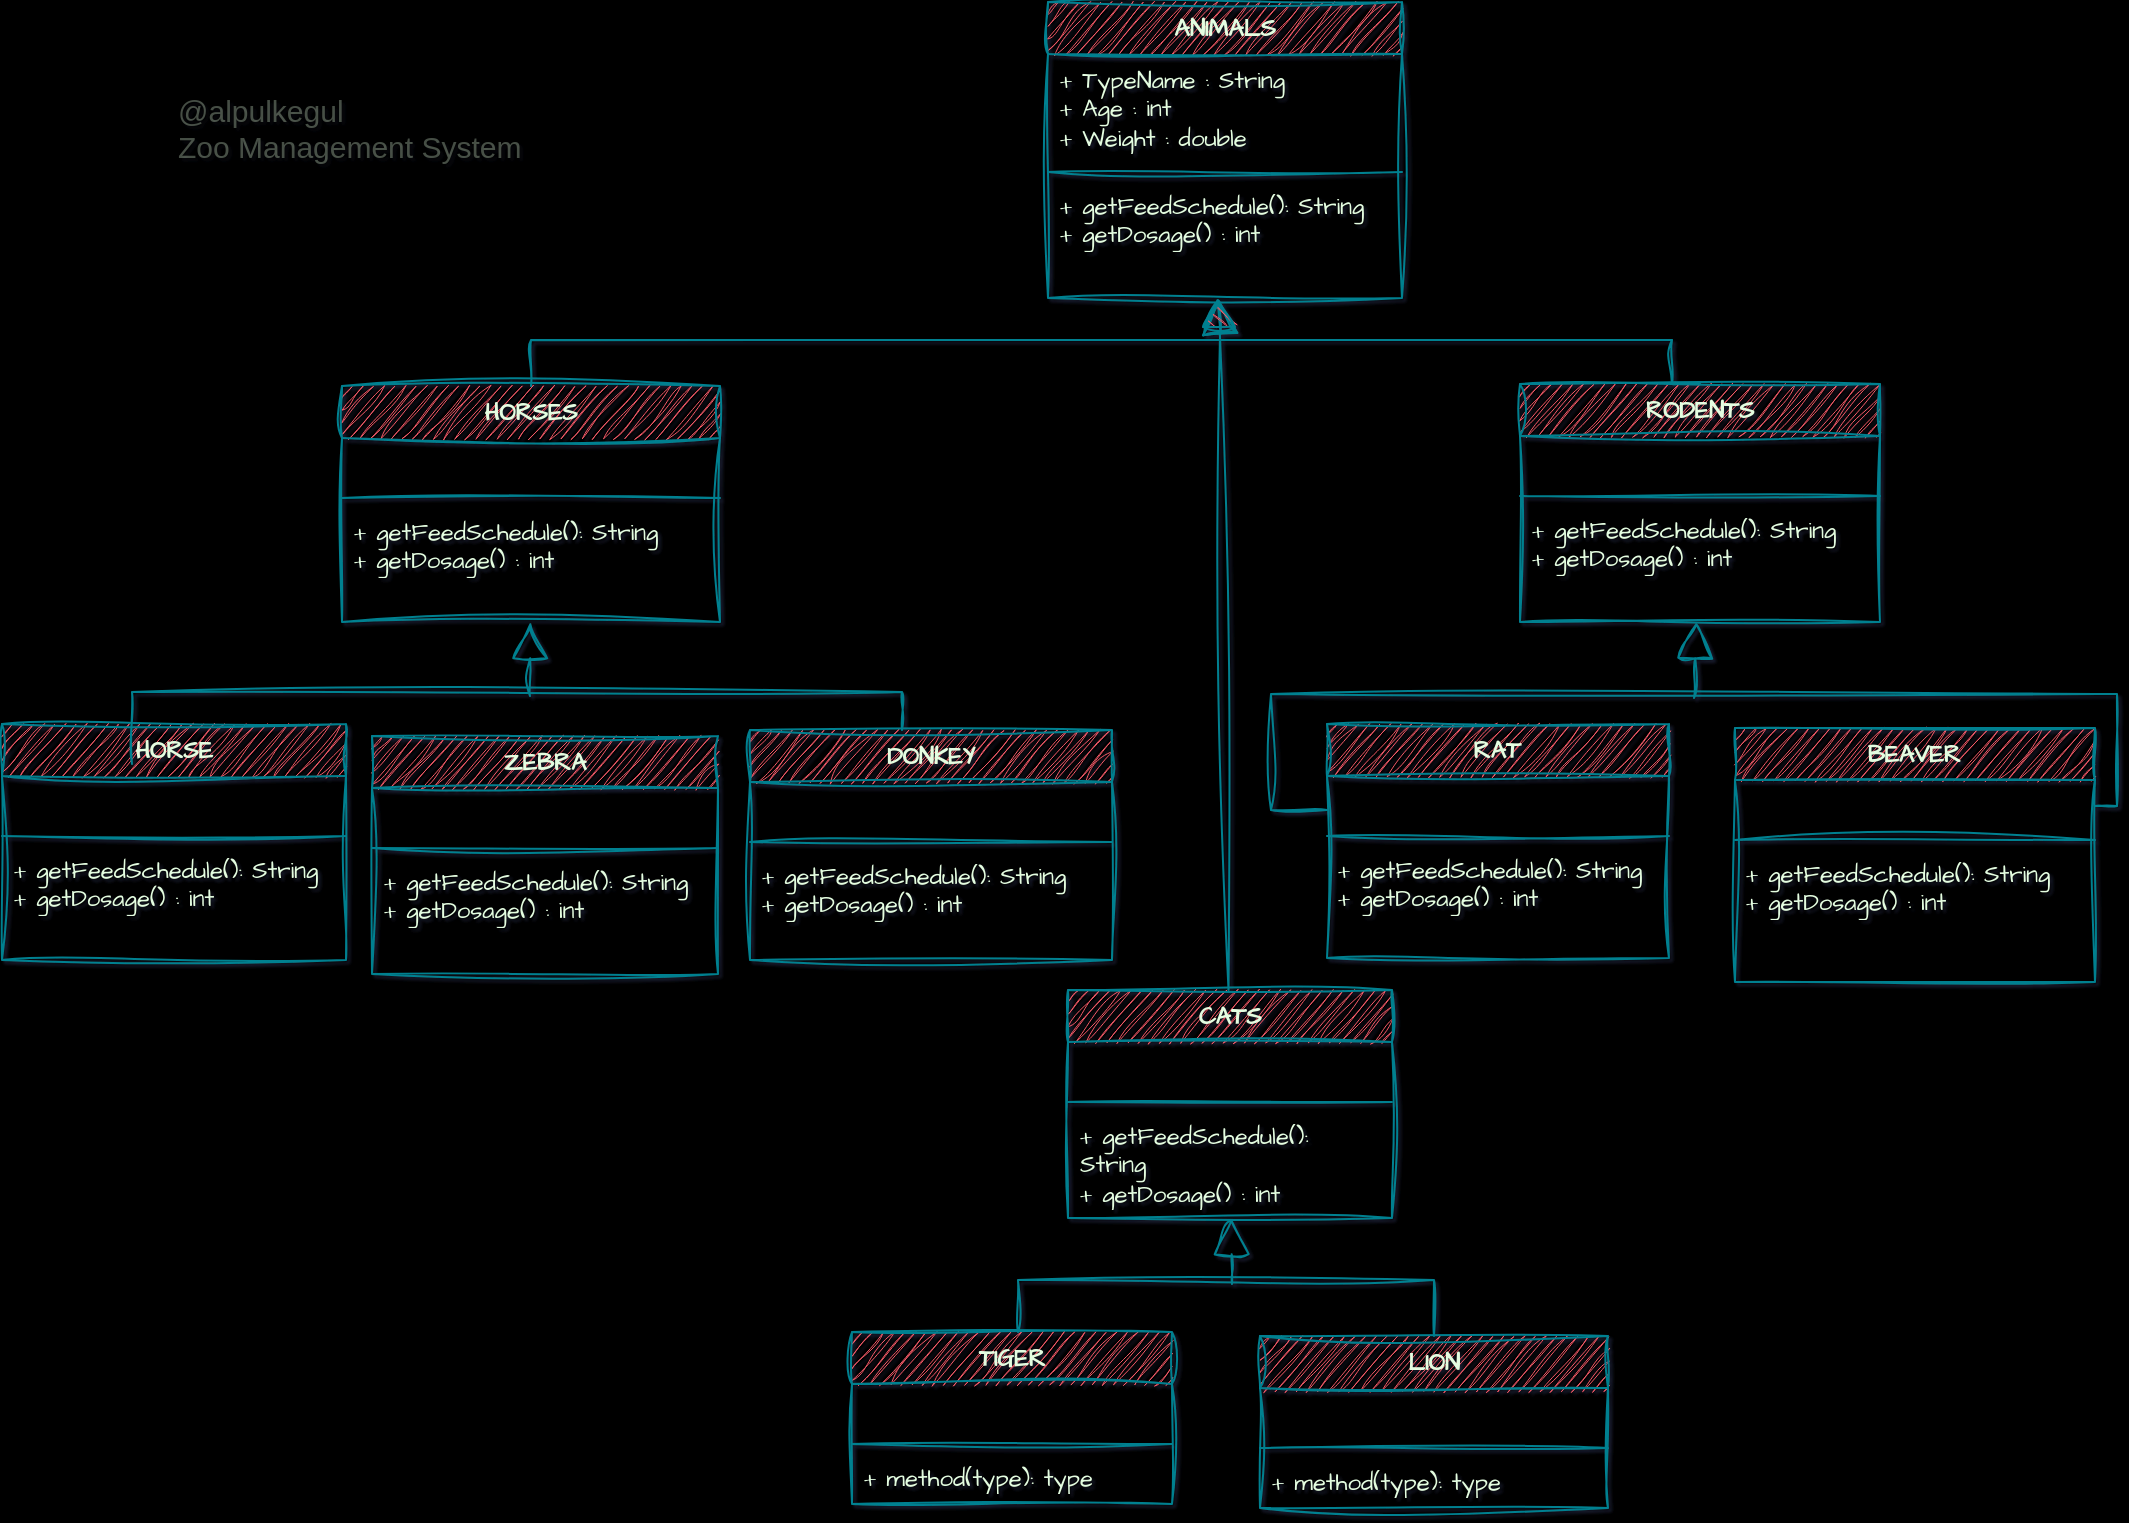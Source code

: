 <mxfile version="24.2.5" type="device">
  <diagram name="Sayfa -1" id="hEhYbjyBNQ5llbvJO913">
    <mxGraphModel dx="2030" dy="820" grid="0" gridSize="10" guides="1" tooltips="1" connect="1" arrows="1" fold="1" page="0" pageScale="1" pageWidth="827" pageHeight="1169" background="#000000" math="0" shadow="1">
      <root>
        <mxCell id="0" />
        <mxCell id="1" parent="0" />
        <mxCell id="_0AqH0yq0eEd7RrDWiNV-1" value="@alpulkegul&lt;div style=&quot;font-size: 15px;&quot;&gt;Zoo Management System&lt;/div&gt;" style="text;html=1;align=left;verticalAlign=middle;resizable=0;points=[];autosize=1;strokeColor=none;fillColor=none;rotation=0;fontSize=15;textOpacity=30;rounded=1;sketch=1;curveFitting=1;jiggle=2;labelBackgroundColor=none;fontColor=#E4FDE1;" vertex="1" parent="1">
          <mxGeometry x="15" y="110" width="190" height="48" as="geometry" />
        </mxCell>
        <mxCell id="_0AqH0yq0eEd7RrDWiNV-21" value="ANIMALS" style="swimlane;fontStyle=1;align=center;verticalAlign=top;childLayout=stackLayout;horizontal=1;startSize=26;horizontalStack=0;resizeParent=1;resizeParentMax=0;resizeLast=0;collapsible=1;marginBottom=0;whiteSpace=wrap;html=1;sketch=1;hachureGap=4;jiggle=2;curveFitting=1;fontFamily=Architects Daughter;fontSource=https%3A%2F%2Ffonts.googleapis.com%2Fcss%3Ffamily%3DArchitects%2BDaughter;fillColor=#F45B69;labelBackgroundColor=none;strokeColor=#028090;fontColor=#E4FDE1;fillStyle=auto;" vertex="1" parent="1">
          <mxGeometry x="452" y="71" width="177" height="148" as="geometry" />
        </mxCell>
        <mxCell id="_0AqH0yq0eEd7RrDWiNV-22" value="+ TypeName : String&lt;div&gt;+ Age : int&lt;/div&gt;&lt;div&gt;+ Weight : double&lt;/div&gt;" style="text;strokeColor=none;fillColor=none;align=left;verticalAlign=top;spacingLeft=4;spacingRight=4;overflow=hidden;rotatable=0;points=[[0,0.5],[1,0.5]];portConstraint=eastwest;whiteSpace=wrap;html=1;fontFamily=Architects Daughter;fontSource=https%3A%2F%2Ffonts.googleapis.com%2Fcss%3Ffamily%3DArchitects%2BDaughter;labelBackgroundColor=none;fontColor=#E4FDE1;" vertex="1" parent="_0AqH0yq0eEd7RrDWiNV-21">
          <mxGeometry y="26" width="177" height="55" as="geometry" />
        </mxCell>
        <mxCell id="_0AqH0yq0eEd7RrDWiNV-23" value="" style="line;strokeWidth=1;fillColor=none;align=left;verticalAlign=middle;spacingTop=-1;spacingLeft=3;spacingRight=3;rotatable=0;labelPosition=right;points=[];portConstraint=eastwest;strokeColor=#028090;sketch=1;hachureGap=4;jiggle=2;curveFitting=1;fontFamily=Architects Daughter;fontSource=https%3A%2F%2Ffonts.googleapis.com%2Fcss%3Ffamily%3DArchitects%2BDaughter;labelBackgroundColor=none;fontColor=#E4FDE1;" vertex="1" parent="_0AqH0yq0eEd7RrDWiNV-21">
          <mxGeometry y="81" width="177" height="8" as="geometry" />
        </mxCell>
        <mxCell id="_0AqH0yq0eEd7RrDWiNV-24" value="+ getFeedSchedule(): String&lt;div&gt;+ getDosage() : int&lt;/div&gt;" style="text;strokeColor=none;fillColor=none;align=left;verticalAlign=top;spacingLeft=4;spacingRight=4;overflow=hidden;rotatable=0;points=[[0,0.5],[1,0.5]];portConstraint=eastwest;whiteSpace=wrap;html=1;fontFamily=Architects Daughter;fontSource=https%3A%2F%2Ffonts.googleapis.com%2Fcss%3Ffamily%3DArchitects%2BDaughter;labelBackgroundColor=none;fontColor=#E4FDE1;" vertex="1" parent="_0AqH0yq0eEd7RrDWiNV-21">
          <mxGeometry y="89" width="177" height="59" as="geometry" />
        </mxCell>
        <mxCell id="_0AqH0yq0eEd7RrDWiNV-31" value="CATS" style="swimlane;fontStyle=1;align=center;verticalAlign=top;childLayout=stackLayout;horizontal=1;startSize=26;horizontalStack=0;resizeParent=1;resizeParentMax=0;resizeLast=0;collapsible=1;marginBottom=0;whiteSpace=wrap;html=1;sketch=1;hachureGap=4;jiggle=2;curveFitting=1;strokeColor=#028090;fontFamily=Architects Daughter;fontSource=https%3A%2F%2Ffonts.googleapis.com%2Fcss%3Ffamily%3DArchitects%2BDaughter;fontColor=#E4FDE1;fillColor=#F45B69;" vertex="1" parent="1">
          <mxGeometry x="462" y="565" width="162" height="114" as="geometry" />
        </mxCell>
        <mxCell id="_0AqH0yq0eEd7RrDWiNV-32" value="&amp;nbsp;" style="text;strokeColor=none;fillColor=none;align=left;verticalAlign=top;spacingLeft=4;spacingRight=4;overflow=hidden;rotatable=0;points=[[0,0.5],[1,0.5]];portConstraint=eastwest;whiteSpace=wrap;html=1;fontFamily=Architects Daughter;fontSource=https%3A%2F%2Ffonts.googleapis.com%2Fcss%3Ffamily%3DArchitects%2BDaughter;fontColor=#E4FDE1;" vertex="1" parent="_0AqH0yq0eEd7RrDWiNV-31">
          <mxGeometry y="26" width="162" height="26" as="geometry" />
        </mxCell>
        <mxCell id="_0AqH0yq0eEd7RrDWiNV-33" value="" style="line;strokeWidth=1;fillColor=none;align=left;verticalAlign=middle;spacingTop=-1;spacingLeft=3;spacingRight=3;rotatable=0;labelPosition=right;points=[];portConstraint=eastwest;strokeColor=inherit;sketch=1;hachureGap=4;jiggle=2;curveFitting=1;fontFamily=Architects Daughter;fontSource=https%3A%2F%2Ffonts.googleapis.com%2Fcss%3Ffamily%3DArchitects%2BDaughter;fontColor=#E4FDE1;" vertex="1" parent="_0AqH0yq0eEd7RrDWiNV-31">
          <mxGeometry y="52" width="162" height="8" as="geometry" />
        </mxCell>
        <mxCell id="_0AqH0yq0eEd7RrDWiNV-34" value="+ getFeedSchedule(): String&lt;div&gt;+ getDosage() : int&lt;/div&gt;" style="text;strokeColor=none;fillColor=none;align=left;verticalAlign=top;spacingLeft=4;spacingRight=4;overflow=hidden;rotatable=0;points=[[0,0.5],[1,0.5]];portConstraint=eastwest;whiteSpace=wrap;html=1;fontFamily=Architects Daughter;fontSource=https%3A%2F%2Ffonts.googleapis.com%2Fcss%3Ffamily%3DArchitects%2BDaughter;fontColor=#E4FDE1;" vertex="1" parent="_0AqH0yq0eEd7RrDWiNV-31">
          <mxGeometry y="60" width="162" height="54" as="geometry" />
        </mxCell>
        <mxCell id="_0AqH0yq0eEd7RrDWiNV-35" value="HORSES" style="swimlane;fontStyle=1;align=center;verticalAlign=top;childLayout=stackLayout;horizontal=1;startSize=26;horizontalStack=0;resizeParent=1;resizeParentMax=0;resizeLast=0;collapsible=1;marginBottom=0;whiteSpace=wrap;html=1;sketch=1;hachureGap=4;jiggle=2;curveFitting=1;strokeColor=#028090;fontFamily=Architects Daughter;fontSource=https%3A%2F%2Ffonts.googleapis.com%2Fcss%3Ffamily%3DArchitects%2BDaughter;fontColor=#E4FDE1;fillColor=#F45B69;" vertex="1" parent="1">
          <mxGeometry x="99" y="263" width="189" height="118" as="geometry" />
        </mxCell>
        <mxCell id="_0AqH0yq0eEd7RrDWiNV-36" value="&amp;nbsp;" style="text;strokeColor=none;fillColor=none;align=left;verticalAlign=top;spacingLeft=4;spacingRight=4;overflow=hidden;rotatable=0;points=[[0,0.5],[1,0.5]];portConstraint=eastwest;whiteSpace=wrap;html=1;fontFamily=Architects Daughter;fontSource=https%3A%2F%2Ffonts.googleapis.com%2Fcss%3Ffamily%3DArchitects%2BDaughter;fontColor=#E4FDE1;" vertex="1" parent="_0AqH0yq0eEd7RrDWiNV-35">
          <mxGeometry y="26" width="189" height="26" as="geometry" />
        </mxCell>
        <mxCell id="_0AqH0yq0eEd7RrDWiNV-37" value="" style="line;strokeWidth=1;fillColor=none;align=left;verticalAlign=middle;spacingTop=-1;spacingLeft=3;spacingRight=3;rotatable=0;labelPosition=right;points=[];portConstraint=eastwest;strokeColor=inherit;sketch=1;hachureGap=4;jiggle=2;curveFitting=1;fontFamily=Architects Daughter;fontSource=https%3A%2F%2Ffonts.googleapis.com%2Fcss%3Ffamily%3DArchitects%2BDaughter;fontColor=#E4FDE1;" vertex="1" parent="_0AqH0yq0eEd7RrDWiNV-35">
          <mxGeometry y="52" width="189" height="8" as="geometry" />
        </mxCell>
        <mxCell id="_0AqH0yq0eEd7RrDWiNV-38" value="+ getFeedSchedule(): String&lt;div&gt;+ getDosage() : int&lt;/div&gt;" style="text;strokeColor=none;fillColor=none;align=left;verticalAlign=top;spacingLeft=4;spacingRight=4;overflow=hidden;rotatable=0;points=[[0,0.5],[1,0.5]];portConstraint=eastwest;whiteSpace=wrap;html=1;fontFamily=Architects Daughter;fontSource=https%3A%2F%2Ffonts.googleapis.com%2Fcss%3Ffamily%3DArchitects%2BDaughter;fontColor=#E4FDE1;" vertex="1" parent="_0AqH0yq0eEd7RrDWiNV-35">
          <mxGeometry y="60" width="189" height="58" as="geometry" />
        </mxCell>
        <mxCell id="_0AqH0yq0eEd7RrDWiNV-39" value="RODENTS" style="swimlane;fontStyle=1;align=center;verticalAlign=top;childLayout=stackLayout;horizontal=1;startSize=26;horizontalStack=0;resizeParent=1;resizeParentMax=0;resizeLast=0;collapsible=1;marginBottom=0;whiteSpace=wrap;html=1;sketch=1;hachureGap=4;jiggle=2;curveFitting=1;strokeColor=#028090;fontFamily=Architects Daughter;fontSource=https%3A%2F%2Ffonts.googleapis.com%2Fcss%3Ffamily%3DArchitects%2BDaughter;fontColor=#E4FDE1;fillColor=#F45B69;" vertex="1" parent="1">
          <mxGeometry x="688" y="262" width="180" height="119" as="geometry" />
        </mxCell>
        <mxCell id="_0AqH0yq0eEd7RrDWiNV-40" value="&amp;nbsp;" style="text;strokeColor=none;fillColor=none;align=left;verticalAlign=top;spacingLeft=4;spacingRight=4;overflow=hidden;rotatable=0;points=[[0,0.5],[1,0.5]];portConstraint=eastwest;whiteSpace=wrap;html=1;fontFamily=Architects Daughter;fontSource=https%3A%2F%2Ffonts.googleapis.com%2Fcss%3Ffamily%3DArchitects%2BDaughter;fontColor=#E4FDE1;" vertex="1" parent="_0AqH0yq0eEd7RrDWiNV-39">
          <mxGeometry y="26" width="180" height="26" as="geometry" />
        </mxCell>
        <mxCell id="_0AqH0yq0eEd7RrDWiNV-41" value="" style="line;strokeWidth=1;fillColor=none;align=left;verticalAlign=middle;spacingTop=-1;spacingLeft=3;spacingRight=3;rotatable=0;labelPosition=right;points=[];portConstraint=eastwest;strokeColor=inherit;sketch=1;hachureGap=4;jiggle=2;curveFitting=1;fontFamily=Architects Daughter;fontSource=https%3A%2F%2Ffonts.googleapis.com%2Fcss%3Ffamily%3DArchitects%2BDaughter;fontColor=#E4FDE1;" vertex="1" parent="_0AqH0yq0eEd7RrDWiNV-39">
          <mxGeometry y="52" width="180" height="8" as="geometry" />
        </mxCell>
        <mxCell id="_0AqH0yq0eEd7RrDWiNV-42" value="+ getFeedSchedule(): String&lt;div&gt;+ getDosage() : int&lt;/div&gt;" style="text;strokeColor=none;fillColor=none;align=left;verticalAlign=top;spacingLeft=4;spacingRight=4;overflow=hidden;rotatable=0;points=[[0,0.5],[1,0.5]];portConstraint=eastwest;whiteSpace=wrap;html=1;fontFamily=Architects Daughter;fontSource=https%3A%2F%2Ffonts.googleapis.com%2Fcss%3Ffamily%3DArchitects%2BDaughter;fontColor=#E4FDE1;" vertex="1" parent="_0AqH0yq0eEd7RrDWiNV-39">
          <mxGeometry y="60" width="180" height="59" as="geometry" />
        </mxCell>
        <mxCell id="_0AqH0yq0eEd7RrDWiNV-47" value="" style="endArrow=none;html=1;edgeStyle=orthogonalEdgeStyle;rounded=0;sketch=1;hachureGap=4;jiggle=2;curveFitting=1;strokeColor=#028090;fontFamily=Architects Daughter;fontSource=https%3A%2F%2Ffonts.googleapis.com%2Fcss%3Ffamily%3DArchitects%2BDaughter;fontColor=#E4FDE1;fillColor=#F45B69;exitX=0.5;exitY=0;exitDx=0;exitDy=0;entryX=0.5;entryY=0;entryDx=0;entryDy=0;" edge="1" parent="1" source="_0AqH0yq0eEd7RrDWiNV-35" target="_0AqH0yq0eEd7RrDWiNV-39">
          <mxGeometry relative="1" as="geometry">
            <mxPoint x="279.004" y="280.0" as="sourcePoint" />
            <mxPoint x="517.97" y="203" as="targetPoint" />
            <Array as="points">
              <mxPoint x="193" y="240" />
              <mxPoint x="764" y="240" />
            </Array>
          </mxGeometry>
        </mxCell>
        <mxCell id="_0AqH0yq0eEd7RrDWiNV-54" value="HORSE" style="swimlane;fontStyle=1;align=center;verticalAlign=top;childLayout=stackLayout;horizontal=1;startSize=26;horizontalStack=0;resizeParent=1;resizeParentMax=0;resizeLast=0;collapsible=1;marginBottom=0;whiteSpace=wrap;html=1;sketch=1;hachureGap=4;jiggle=2;curveFitting=1;strokeColor=#028090;fontFamily=Architects Daughter;fontSource=https%3A%2F%2Ffonts.googleapis.com%2Fcss%3Ffamily%3DArchitects%2BDaughter;fontColor=#E4FDE1;fillColor=#F45B69;" vertex="1" parent="1">
          <mxGeometry x="-71" y="432" width="172" height="118" as="geometry" />
        </mxCell>
        <mxCell id="_0AqH0yq0eEd7RrDWiNV-55" value="&amp;nbsp;" style="text;strokeColor=none;fillColor=none;align=left;verticalAlign=top;spacingLeft=4;spacingRight=4;overflow=hidden;rotatable=0;points=[[0,0.5],[1,0.5]];portConstraint=eastwest;whiteSpace=wrap;html=1;fontFamily=Architects Daughter;fontSource=https%3A%2F%2Ffonts.googleapis.com%2Fcss%3Ffamily%3DArchitects%2BDaughter;fontColor=#E4FDE1;" vertex="1" parent="_0AqH0yq0eEd7RrDWiNV-54">
          <mxGeometry y="26" width="172" height="26" as="geometry" />
        </mxCell>
        <mxCell id="_0AqH0yq0eEd7RrDWiNV-56" value="" style="line;strokeWidth=1;fillColor=none;align=left;verticalAlign=middle;spacingTop=-1;spacingLeft=3;spacingRight=3;rotatable=0;labelPosition=right;points=[];portConstraint=eastwest;strokeColor=inherit;sketch=1;hachureGap=4;jiggle=2;curveFitting=1;fontFamily=Architects Daughter;fontSource=https%3A%2F%2Ffonts.googleapis.com%2Fcss%3Ffamily%3DArchitects%2BDaughter;fontColor=#E4FDE1;" vertex="1" parent="_0AqH0yq0eEd7RrDWiNV-54">
          <mxGeometry y="52" width="172" height="8" as="geometry" />
        </mxCell>
        <mxCell id="_0AqH0yq0eEd7RrDWiNV-57" value="+ getFeedSchedule(): String&lt;div&gt;+ getDosage() : int&lt;/div&gt;" style="text;strokeColor=none;fillColor=none;align=left;verticalAlign=top;spacingLeft=4;spacingRight=4;overflow=hidden;rotatable=0;points=[[0,0.5],[1,0.5]];portConstraint=eastwest;whiteSpace=wrap;html=1;fontFamily=Architects Daughter;fontSource=https%3A%2F%2Ffonts.googleapis.com%2Fcss%3Ffamily%3DArchitects%2BDaughter;fontColor=#E4FDE1;" vertex="1" parent="_0AqH0yq0eEd7RrDWiNV-54">
          <mxGeometry y="60" width="172" height="58" as="geometry" />
        </mxCell>
        <mxCell id="_0AqH0yq0eEd7RrDWiNV-58" value="ZEBRA" style="swimlane;fontStyle=1;align=center;verticalAlign=top;childLayout=stackLayout;horizontal=1;startSize=26;horizontalStack=0;resizeParent=1;resizeParentMax=0;resizeLast=0;collapsible=1;marginBottom=0;whiteSpace=wrap;html=1;sketch=1;hachureGap=4;jiggle=2;curveFitting=1;strokeColor=#028090;fontFamily=Architects Daughter;fontSource=https%3A%2F%2Ffonts.googleapis.com%2Fcss%3Ffamily%3DArchitects%2BDaughter;fontColor=#E4FDE1;fillColor=#F45B69;" vertex="1" parent="1">
          <mxGeometry x="114" y="438" width="173" height="119" as="geometry" />
        </mxCell>
        <mxCell id="_0AqH0yq0eEd7RrDWiNV-59" value="&amp;nbsp;" style="text;strokeColor=none;fillColor=none;align=left;verticalAlign=top;spacingLeft=4;spacingRight=4;overflow=hidden;rotatable=0;points=[[0,0.5],[1,0.5]];portConstraint=eastwest;whiteSpace=wrap;html=1;fontFamily=Architects Daughter;fontSource=https%3A%2F%2Ffonts.googleapis.com%2Fcss%3Ffamily%3DArchitects%2BDaughter;fontColor=#E4FDE1;" vertex="1" parent="_0AqH0yq0eEd7RrDWiNV-58">
          <mxGeometry y="26" width="173" height="26" as="geometry" />
        </mxCell>
        <mxCell id="_0AqH0yq0eEd7RrDWiNV-60" value="" style="line;strokeWidth=1;fillColor=none;align=left;verticalAlign=middle;spacingTop=-1;spacingLeft=3;spacingRight=3;rotatable=0;labelPosition=right;points=[];portConstraint=eastwest;strokeColor=inherit;sketch=1;hachureGap=4;jiggle=2;curveFitting=1;fontFamily=Architects Daughter;fontSource=https%3A%2F%2Ffonts.googleapis.com%2Fcss%3Ffamily%3DArchitects%2BDaughter;fontColor=#E4FDE1;" vertex="1" parent="_0AqH0yq0eEd7RrDWiNV-58">
          <mxGeometry y="52" width="173" height="8" as="geometry" />
        </mxCell>
        <mxCell id="_0AqH0yq0eEd7RrDWiNV-61" value="+ getFeedSchedule(): String&lt;div&gt;+ getDosage() : int&lt;/div&gt;" style="text;strokeColor=none;fillColor=none;align=left;verticalAlign=top;spacingLeft=4;spacingRight=4;overflow=hidden;rotatable=0;points=[[0,0.5],[1,0.5]];portConstraint=eastwest;whiteSpace=wrap;html=1;fontFamily=Architects Daughter;fontSource=https%3A%2F%2Ffonts.googleapis.com%2Fcss%3Ffamily%3DArchitects%2BDaughter;fontColor=#E4FDE1;" vertex="1" parent="_0AqH0yq0eEd7RrDWiNV-58">
          <mxGeometry y="60" width="173" height="59" as="geometry" />
        </mxCell>
        <mxCell id="_0AqH0yq0eEd7RrDWiNV-62" value="DONKEY" style="swimlane;fontStyle=1;align=center;verticalAlign=top;childLayout=stackLayout;horizontal=1;startSize=26;horizontalStack=0;resizeParent=1;resizeParentMax=0;resizeLast=0;collapsible=1;marginBottom=0;whiteSpace=wrap;html=1;sketch=1;hachureGap=4;jiggle=2;curveFitting=1;strokeColor=#028090;fontFamily=Architects Daughter;fontSource=https%3A%2F%2Ffonts.googleapis.com%2Fcss%3Ffamily%3DArchitects%2BDaughter;fontColor=#E4FDE1;fillColor=#F45B69;" vertex="1" parent="1">
          <mxGeometry x="303" y="435" width="181" height="115" as="geometry" />
        </mxCell>
        <mxCell id="_0AqH0yq0eEd7RrDWiNV-63" value="&amp;nbsp;" style="text;strokeColor=none;fillColor=none;align=left;verticalAlign=top;spacingLeft=4;spacingRight=4;overflow=hidden;rotatable=0;points=[[0,0.5],[1,0.5]];portConstraint=eastwest;whiteSpace=wrap;html=1;fontFamily=Architects Daughter;fontSource=https%3A%2F%2Ffonts.googleapis.com%2Fcss%3Ffamily%3DArchitects%2BDaughter;fontColor=#E4FDE1;" vertex="1" parent="_0AqH0yq0eEd7RrDWiNV-62">
          <mxGeometry y="26" width="181" height="26" as="geometry" />
        </mxCell>
        <mxCell id="_0AqH0yq0eEd7RrDWiNV-64" value="" style="line;strokeWidth=1;fillColor=none;align=left;verticalAlign=middle;spacingTop=-1;spacingLeft=3;spacingRight=3;rotatable=0;labelPosition=right;points=[];portConstraint=eastwest;strokeColor=inherit;sketch=1;hachureGap=4;jiggle=2;curveFitting=1;fontFamily=Architects Daughter;fontSource=https%3A%2F%2Ffonts.googleapis.com%2Fcss%3Ffamily%3DArchitects%2BDaughter;fontColor=#E4FDE1;" vertex="1" parent="_0AqH0yq0eEd7RrDWiNV-62">
          <mxGeometry y="52" width="181" height="8" as="geometry" />
        </mxCell>
        <mxCell id="_0AqH0yq0eEd7RrDWiNV-65" value="+ getFeedSchedule(): String&lt;div&gt;+ getDosage() : int&lt;/div&gt;" style="text;strokeColor=none;fillColor=none;align=left;verticalAlign=top;spacingLeft=4;spacingRight=4;overflow=hidden;rotatable=0;points=[[0,0.5],[1,0.5]];portConstraint=eastwest;whiteSpace=wrap;html=1;fontFamily=Architects Daughter;fontSource=https%3A%2F%2Ffonts.googleapis.com%2Fcss%3Ffamily%3DArchitects%2BDaughter;fontColor=#E4FDE1;" vertex="1" parent="_0AqH0yq0eEd7RrDWiNV-62">
          <mxGeometry y="60" width="181" height="55" as="geometry" />
        </mxCell>
        <mxCell id="_0AqH0yq0eEd7RrDWiNV-66" value="" style="endArrow=none;html=1;edgeStyle=orthogonalEdgeStyle;rounded=0;sketch=1;hachureGap=4;jiggle=2;curveFitting=1;strokeColor=#028090;fontFamily=Architects Daughter;fontSource=https%3A%2F%2Ffonts.googleapis.com%2Fcss%3Ffamily%3DArchitects%2BDaughter;fontColor=#E4FDE1;fillColor=#F45B69;" edge="1" parent="1" target="_0AqH0yq0eEd7RrDWiNV-62">
          <mxGeometry relative="1" as="geometry">
            <mxPoint x="-6.001" y="451.97" as="sourcePoint" />
            <mxPoint x="486.97" y="494.97" as="targetPoint" />
            <Array as="points">
              <mxPoint x="-6" y="416" />
              <mxPoint x="379" y="416" />
            </Array>
          </mxGeometry>
        </mxCell>
        <mxCell id="_0AqH0yq0eEd7RrDWiNV-68" value="" style="endArrow=block;endSize=16;endFill=0;html=1;rounded=0;sketch=1;hachureGap=4;jiggle=2;curveFitting=1;strokeColor=#028090;fontFamily=Architects Daughter;fontSource=https%3A%2F%2Ffonts.googleapis.com%2Fcss%3Ffamily%3DArchitects%2BDaughter;fontColor=#E4FDE1;fillColor=#F45B69;" edge="1" parent="1" source="_0AqH0yq0eEd7RrDWiNV-101">
          <mxGeometry width="160" relative="1" as="geometry">
            <mxPoint x="363" y="193.52" as="sourcePoint" />
            <mxPoint x="536.915" y="219" as="targetPoint" />
            <Array as="points" />
          </mxGeometry>
        </mxCell>
        <mxCell id="_0AqH0yq0eEd7RrDWiNV-70" value="TIGER" style="swimlane;fontStyle=1;align=center;verticalAlign=top;childLayout=stackLayout;horizontal=1;startSize=26;horizontalStack=0;resizeParent=1;resizeParentMax=0;resizeLast=0;collapsible=1;marginBottom=0;whiteSpace=wrap;html=1;sketch=1;hachureGap=4;jiggle=2;curveFitting=1;strokeColor=#028090;fontFamily=Architects Daughter;fontSource=https%3A%2F%2Ffonts.googleapis.com%2Fcss%3Ffamily%3DArchitects%2BDaughter;fontColor=#E4FDE1;fillColor=#F45B69;" vertex="1" parent="1">
          <mxGeometry x="354" y="736" width="160" height="86" as="geometry" />
        </mxCell>
        <mxCell id="_0AqH0yq0eEd7RrDWiNV-71" value="&amp;nbsp;" style="text;strokeColor=none;fillColor=none;align=left;verticalAlign=top;spacingLeft=4;spacingRight=4;overflow=hidden;rotatable=0;points=[[0,0.5],[1,0.5]];portConstraint=eastwest;whiteSpace=wrap;html=1;fontFamily=Architects Daughter;fontSource=https%3A%2F%2Ffonts.googleapis.com%2Fcss%3Ffamily%3DArchitects%2BDaughter;fontColor=#E4FDE1;" vertex="1" parent="_0AqH0yq0eEd7RrDWiNV-70">
          <mxGeometry y="26" width="160" height="26" as="geometry" />
        </mxCell>
        <mxCell id="_0AqH0yq0eEd7RrDWiNV-72" value="" style="line;strokeWidth=1;fillColor=none;align=left;verticalAlign=middle;spacingTop=-1;spacingLeft=3;spacingRight=3;rotatable=0;labelPosition=right;points=[];portConstraint=eastwest;strokeColor=inherit;sketch=1;hachureGap=4;jiggle=2;curveFitting=1;fontFamily=Architects Daughter;fontSource=https%3A%2F%2Ffonts.googleapis.com%2Fcss%3Ffamily%3DArchitects%2BDaughter;fontColor=#E4FDE1;" vertex="1" parent="_0AqH0yq0eEd7RrDWiNV-70">
          <mxGeometry y="52" width="160" height="8" as="geometry" />
        </mxCell>
        <mxCell id="_0AqH0yq0eEd7RrDWiNV-73" value="+ method(type): type" style="text;strokeColor=none;fillColor=none;align=left;verticalAlign=top;spacingLeft=4;spacingRight=4;overflow=hidden;rotatable=0;points=[[0,0.5],[1,0.5]];portConstraint=eastwest;whiteSpace=wrap;html=1;fontFamily=Architects Daughter;fontSource=https%3A%2F%2Ffonts.googleapis.com%2Fcss%3Ffamily%3DArchitects%2BDaughter;fontColor=#E4FDE1;" vertex="1" parent="_0AqH0yq0eEd7RrDWiNV-70">
          <mxGeometry y="60" width="160" height="26" as="geometry" />
        </mxCell>
        <mxCell id="_0AqH0yq0eEd7RrDWiNV-74" value="LION" style="swimlane;fontStyle=1;align=center;verticalAlign=top;childLayout=stackLayout;horizontal=1;startSize=26;horizontalStack=0;resizeParent=1;resizeParentMax=0;resizeLast=0;collapsible=1;marginBottom=0;whiteSpace=wrap;html=1;sketch=1;hachureGap=4;jiggle=2;curveFitting=1;strokeColor=#028090;fontFamily=Architects Daughter;fontSource=https%3A%2F%2Ffonts.googleapis.com%2Fcss%3Ffamily%3DArchitects%2BDaughter;fontColor=#E4FDE1;fillColor=#F45B69;" vertex="1" parent="1">
          <mxGeometry x="558" y="738" width="174" height="86" as="geometry" />
        </mxCell>
        <mxCell id="_0AqH0yq0eEd7RrDWiNV-75" value="&amp;nbsp;" style="text;strokeColor=none;fillColor=none;align=left;verticalAlign=top;spacingLeft=4;spacingRight=4;overflow=hidden;rotatable=0;points=[[0,0.5],[1,0.5]];portConstraint=eastwest;whiteSpace=wrap;html=1;fontFamily=Architects Daughter;fontSource=https%3A%2F%2Ffonts.googleapis.com%2Fcss%3Ffamily%3DArchitects%2BDaughter;fontColor=#E4FDE1;" vertex="1" parent="_0AqH0yq0eEd7RrDWiNV-74">
          <mxGeometry y="26" width="174" height="26" as="geometry" />
        </mxCell>
        <mxCell id="_0AqH0yq0eEd7RrDWiNV-76" value="" style="line;strokeWidth=1;fillColor=none;align=left;verticalAlign=middle;spacingTop=-1;spacingLeft=3;spacingRight=3;rotatable=0;labelPosition=right;points=[];portConstraint=eastwest;strokeColor=inherit;sketch=1;hachureGap=4;jiggle=2;curveFitting=1;fontFamily=Architects Daughter;fontSource=https%3A%2F%2Ffonts.googleapis.com%2Fcss%3Ffamily%3DArchitects%2BDaughter;fontColor=#E4FDE1;" vertex="1" parent="_0AqH0yq0eEd7RrDWiNV-74">
          <mxGeometry y="52" width="174" height="8" as="geometry" />
        </mxCell>
        <mxCell id="_0AqH0yq0eEd7RrDWiNV-77" value="+ method(type): type" style="text;strokeColor=none;fillColor=none;align=left;verticalAlign=top;spacingLeft=4;spacingRight=4;overflow=hidden;rotatable=0;points=[[0,0.5],[1,0.5]];portConstraint=eastwest;whiteSpace=wrap;html=1;fontFamily=Architects Daughter;fontSource=https%3A%2F%2Ffonts.googleapis.com%2Fcss%3Ffamily%3DArchitects%2BDaughter;fontColor=#E4FDE1;" vertex="1" parent="_0AqH0yq0eEd7RrDWiNV-74">
          <mxGeometry y="60" width="174" height="26" as="geometry" />
        </mxCell>
        <mxCell id="_0AqH0yq0eEd7RrDWiNV-78" value="" style="endArrow=none;html=1;edgeStyle=orthogonalEdgeStyle;rounded=0;sketch=1;hachureGap=4;jiggle=2;curveFitting=1;strokeColor=#028090;fontFamily=Architects Daughter;fontSource=https%3A%2F%2Ffonts.googleapis.com%2Fcss%3Ffamily%3DArchitects%2BDaughter;fontColor=#E4FDE1;fillColor=#F45B69;entryX=0.5;entryY=0;entryDx=0;entryDy=0;" edge="1" parent="1" source="_0AqH0yq0eEd7RrDWiNV-70" target="_0AqH0yq0eEd7RrDWiNV-74">
          <mxGeometry relative="1" as="geometry">
            <mxPoint x="328.499" y="481.97" as="sourcePoint" />
            <mxPoint x="751.5" y="479" as="targetPoint" />
            <Array as="points">
              <mxPoint x="437" y="710" />
              <mxPoint x="645" y="710" />
            </Array>
          </mxGeometry>
        </mxCell>
        <mxCell id="_0AqH0yq0eEd7RrDWiNV-81" value="RAT" style="swimlane;fontStyle=1;align=center;verticalAlign=top;childLayout=stackLayout;horizontal=1;startSize=26;horizontalStack=0;resizeParent=1;resizeParentMax=0;resizeLast=0;collapsible=1;marginBottom=0;whiteSpace=wrap;html=1;sketch=1;hachureGap=4;jiggle=2;curveFitting=1;strokeColor=#028090;fontFamily=Architects Daughter;fontSource=https%3A%2F%2Ffonts.googleapis.com%2Fcss%3Ffamily%3DArchitects%2BDaughter;fontColor=#E4FDE1;fillColor=#F45B69;" vertex="1" parent="1">
          <mxGeometry x="591.49" y="431.99" width="171" height="117" as="geometry" />
        </mxCell>
        <mxCell id="_0AqH0yq0eEd7RrDWiNV-82" value="&amp;nbsp;" style="text;strokeColor=none;fillColor=none;align=left;verticalAlign=top;spacingLeft=4;spacingRight=4;overflow=hidden;rotatable=0;points=[[0,0.5],[1,0.5]];portConstraint=eastwest;whiteSpace=wrap;html=1;fontFamily=Architects Daughter;fontSource=https%3A%2F%2Ffonts.googleapis.com%2Fcss%3Ffamily%3DArchitects%2BDaughter;fontColor=#E4FDE1;" vertex="1" parent="_0AqH0yq0eEd7RrDWiNV-81">
          <mxGeometry y="26" width="171" height="26" as="geometry" />
        </mxCell>
        <mxCell id="_0AqH0yq0eEd7RrDWiNV-83" value="" style="line;strokeWidth=1;fillColor=none;align=left;verticalAlign=middle;spacingTop=-1;spacingLeft=3;spacingRight=3;rotatable=0;labelPosition=right;points=[];portConstraint=eastwest;strokeColor=inherit;sketch=1;hachureGap=4;jiggle=2;curveFitting=1;fontFamily=Architects Daughter;fontSource=https%3A%2F%2Ffonts.googleapis.com%2Fcss%3Ffamily%3DArchitects%2BDaughter;fontColor=#E4FDE1;" vertex="1" parent="_0AqH0yq0eEd7RrDWiNV-81">
          <mxGeometry y="52" width="171" height="8" as="geometry" />
        </mxCell>
        <mxCell id="_0AqH0yq0eEd7RrDWiNV-84" value="+ getFeedSchedule(): String&lt;div&gt;+ getDosage() : int&lt;/div&gt;" style="text;strokeColor=none;fillColor=none;align=left;verticalAlign=top;spacingLeft=4;spacingRight=4;overflow=hidden;rotatable=0;points=[[0,0.5],[1,0.5]];portConstraint=eastwest;whiteSpace=wrap;html=1;fontFamily=Architects Daughter;fontSource=https%3A%2F%2Ffonts.googleapis.com%2Fcss%3Ffamily%3DArchitects%2BDaughter;fontColor=#E4FDE1;" vertex="1" parent="_0AqH0yq0eEd7RrDWiNV-81">
          <mxGeometry y="60" width="171" height="57" as="geometry" />
        </mxCell>
        <mxCell id="_0AqH0yq0eEd7RrDWiNV-85" value="BEAVER" style="swimlane;fontStyle=1;align=center;verticalAlign=top;childLayout=stackLayout;horizontal=1;startSize=26;horizontalStack=0;resizeParent=1;resizeParentMax=0;resizeLast=0;collapsible=1;marginBottom=0;whiteSpace=wrap;html=1;sketch=1;hachureGap=4;jiggle=2;curveFitting=1;strokeColor=#028090;fontFamily=Architects Daughter;fontSource=https%3A%2F%2Ffonts.googleapis.com%2Fcss%3Ffamily%3DArchitects%2BDaughter;fontColor=#E4FDE1;fillColor=#F45B69;" vertex="1" parent="1">
          <mxGeometry x="795.49" y="433.99" width="180" height="127" as="geometry" />
        </mxCell>
        <mxCell id="_0AqH0yq0eEd7RrDWiNV-86" value="&amp;nbsp;" style="text;strokeColor=none;fillColor=none;align=left;verticalAlign=top;spacingLeft=4;spacingRight=4;overflow=hidden;rotatable=0;points=[[0,0.5],[1,0.5]];portConstraint=eastwest;whiteSpace=wrap;html=1;fontFamily=Architects Daughter;fontSource=https%3A%2F%2Ffonts.googleapis.com%2Fcss%3Ffamily%3DArchitects%2BDaughter;fontColor=#E4FDE1;" vertex="1" parent="_0AqH0yq0eEd7RrDWiNV-85">
          <mxGeometry y="26" width="180" height="26" as="geometry" />
        </mxCell>
        <mxCell id="_0AqH0yq0eEd7RrDWiNV-87" value="" style="line;strokeWidth=1;fillColor=none;align=left;verticalAlign=middle;spacingTop=-1;spacingLeft=3;spacingRight=3;rotatable=0;labelPosition=right;points=[];portConstraint=eastwest;strokeColor=inherit;sketch=1;hachureGap=4;jiggle=2;curveFitting=1;fontFamily=Architects Daughter;fontSource=https%3A%2F%2Ffonts.googleapis.com%2Fcss%3Ffamily%3DArchitects%2BDaughter;fontColor=#E4FDE1;" vertex="1" parent="_0AqH0yq0eEd7RrDWiNV-85">
          <mxGeometry y="52" width="180" height="8" as="geometry" />
        </mxCell>
        <mxCell id="_0AqH0yq0eEd7RrDWiNV-88" value="+ getFeedSchedule(): String&lt;div&gt;+ getDosage() : int&lt;/div&gt;" style="text;strokeColor=none;fillColor=none;align=left;verticalAlign=top;spacingLeft=4;spacingRight=4;overflow=hidden;rotatable=0;points=[[0,0.5],[1,0.5]];portConstraint=eastwest;whiteSpace=wrap;html=1;fontFamily=Architects Daughter;fontSource=https%3A%2F%2Ffonts.googleapis.com%2Fcss%3Ffamily%3DArchitects%2BDaughter;fontColor=#E4FDE1;" vertex="1" parent="_0AqH0yq0eEd7RrDWiNV-85">
          <mxGeometry y="60" width="180" height="67" as="geometry" />
        </mxCell>
        <mxCell id="_0AqH0yq0eEd7RrDWiNV-89" value="" style="endArrow=none;html=1;edgeStyle=orthogonalEdgeStyle;rounded=0;sketch=1;hachureGap=4;jiggle=2;curveFitting=1;strokeColor=#028090;fontFamily=Architects Daughter;fontSource=https%3A%2F%2Ffonts.googleapis.com%2Fcss%3Ffamily%3DArchitects%2BDaughter;fontColor=#E4FDE1;fillColor=#F45B69;entryX=1;entryY=0.5;entryDx=0;entryDy=0;" edge="1" parent="1" source="_0AqH0yq0eEd7RrDWiNV-81" target="_0AqH0yq0eEd7RrDWiNV-86">
          <mxGeometry relative="1" as="geometry">
            <mxPoint x="563.489" y="440.96" as="sourcePoint" />
            <mxPoint x="986.49" y="437.99" as="targetPoint" />
            <Array as="points">
              <mxPoint x="563.49" y="474.99" />
              <mxPoint x="563.49" y="416.99" />
              <mxPoint x="986.49" y="416.99" />
              <mxPoint x="986.49" y="472.99" />
            </Array>
          </mxGeometry>
        </mxCell>
        <mxCell id="_0AqH0yq0eEd7RrDWiNV-103" value="" style="endArrow=block;endSize=16;endFill=0;html=1;rounded=0;sketch=1;hachureGap=4;jiggle=2;curveFitting=1;strokeColor=#028090;fontFamily=Architects Daughter;fontSource=https%3A%2F%2Ffonts.googleapis.com%2Fcss%3Ffamily%3DArchitects%2BDaughter;fontColor=#E4FDE1;fillColor=#F45B69;" edge="1" parent="1" source="_0AqH0yq0eEd7RrDWiNV-31">
          <mxGeometry width="160" relative="1" as="geometry">
            <mxPoint x="532" y="563" as="sourcePoint" />
            <mxPoint x="536.672" y="219" as="targetPoint" />
            <Array as="points">
              <mxPoint x="538" y="238" />
            </Array>
          </mxGeometry>
        </mxCell>
        <mxCell id="_0AqH0yq0eEd7RrDWiNV-101" value="" style="triangle;whiteSpace=wrap;html=1;sketch=1;hachureGap=4;jiggle=2;curveFitting=1;strokeColor=#028090;fontFamily=Architects Daughter;fontSource=https%3A%2F%2Ffonts.googleapis.com%2Fcss%3Ffamily%3DArchitects%2BDaughter;fontColor=#E4FDE1;fillColor=#F45B69;rotation=-90;" vertex="1" parent="1">
          <mxGeometry x="531" y="219" width="13" height="16" as="geometry" />
        </mxCell>
        <mxCell id="_0AqH0yq0eEd7RrDWiNV-104" value="" style="endArrow=block;endSize=16;endFill=0;html=1;rounded=0;sketch=1;hachureGap=4;jiggle=2;curveFitting=1;strokeColor=#028090;fontFamily=Architects Daughter;fontSource=https%3A%2F%2Ffonts.googleapis.com%2Fcss%3Ffamily%3DArchitects%2BDaughter;fontColor=#E4FDE1;fillColor=#F45B69;" edge="1" parent="1" target="_0AqH0yq0eEd7RrDWiNV-31">
          <mxGeometry width="160" relative="1" as="geometry">
            <mxPoint x="544" y="712" as="sourcePoint" />
            <mxPoint x="543" y="676" as="targetPoint" />
          </mxGeometry>
        </mxCell>
        <mxCell id="_0AqH0yq0eEd7RrDWiNV-105" value="" style="endArrow=block;endSize=16;endFill=0;html=1;rounded=0;sketch=1;hachureGap=4;jiggle=2;curveFitting=1;strokeColor=#028090;fontFamily=Architects Daughter;fontSource=https%3A%2F%2Ffonts.googleapis.com%2Fcss%3Ffamily%3DArchitects%2BDaughter;fontColor=#E4FDE1;fillColor=#F45B69;" edge="1" parent="1" target="_0AqH0yq0eEd7RrDWiNV-35">
          <mxGeometry width="160" relative="1" as="geometry">
            <mxPoint x="193" y="418" as="sourcePoint" />
            <mxPoint x="193.16" y="376" as="targetPoint" />
          </mxGeometry>
        </mxCell>
        <mxCell id="_0AqH0yq0eEd7RrDWiNV-106" value="" style="endArrow=block;endSize=16;endFill=0;html=1;rounded=0;sketch=1;hachureGap=4;jiggle=2;curveFitting=1;strokeColor=#028090;fontFamily=Architects Daughter;fontSource=https%3A%2F%2Ffonts.googleapis.com%2Fcss%3Ffamily%3DArchitects%2BDaughter;fontColor=#E4FDE1;fillColor=#F45B69;" edge="1" parent="1" target="_0AqH0yq0eEd7RrDWiNV-39">
          <mxGeometry width="160" relative="1" as="geometry">
            <mxPoint x="775" y="419" as="sourcePoint" />
            <mxPoint x="774.71" y="383" as="targetPoint" />
          </mxGeometry>
        </mxCell>
      </root>
    </mxGraphModel>
  </diagram>
</mxfile>
